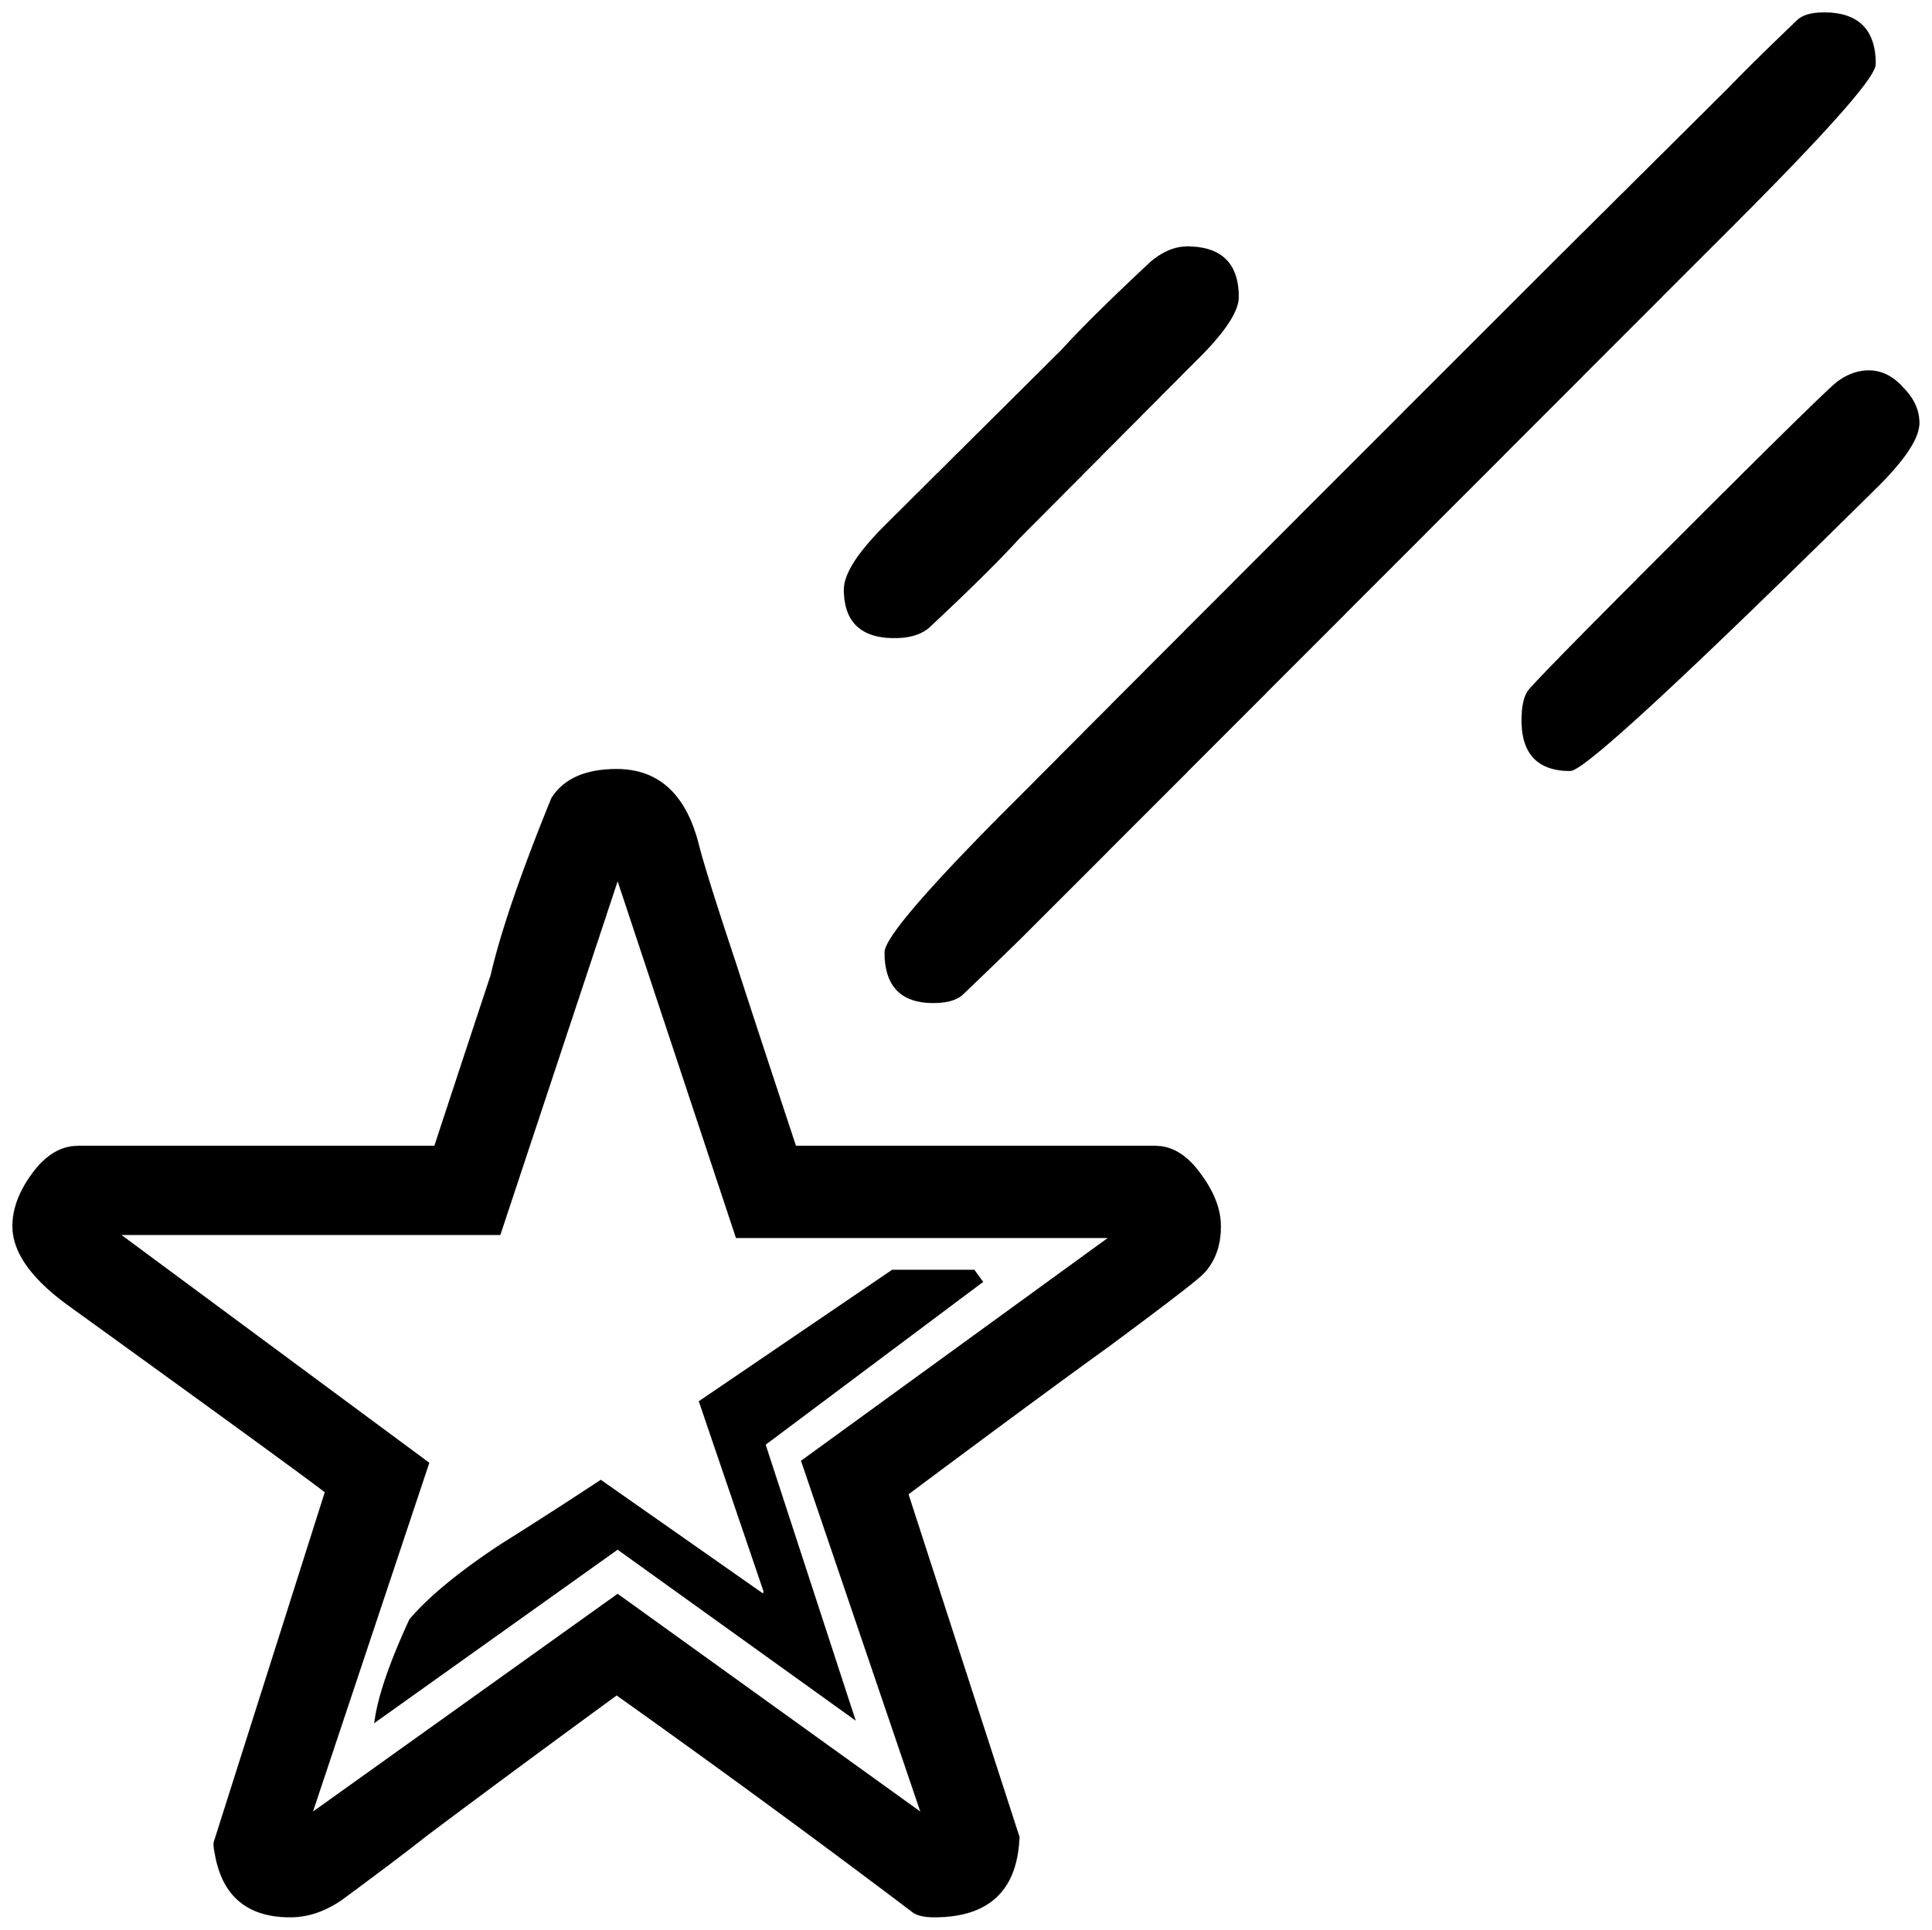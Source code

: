


\begin{tikzpicture}[y=0.80pt, x=0.80pt, yscale=-1.0, xscale=1.0, inner sep=0pt, outer sep=0pt]
\begin{scope}[shift={(100.0,1719.0)},nonzero rule]
  \path[draw=.,fill=.,line width=1.600pt] (2002.0,-1142.0) ..
    controls (2002.0,-1127.333) and (1988.333,-1106.333) ..
    (1961.0,-1079.0) .. controls (1767.667,-887.667) and
    (1664.333,-792.0) .. (1651.0,-792.0) .. controls
    (1619.0,-792.0) and (1603.0,-808.667) .. (1603.0,-842.0) ..
    controls (1603.0,-855.333) and (1605.0,-865.0) ..
    (1609.0,-871.0) .. controls (1613.667,-877.667) and
    (1665.0,-930.0) .. (1763.0,-1028.0) .. controls
    (1861.0,-1126.0) and (1913.667,-1177.667) .. (1921.0,-1183.0) ..
    controls (1931.0,-1190.333) and (1941.333,-1194.0) ..
    (1952.0,-1194.0) .. controls (1964.667,-1194.0) and
    (1976.0,-1188.333) .. (1986.0,-1177.0) .. controls
    (1996.667,-1166.333) and (2002.0,-1154.667) .. (2002.0,-1142.0) --
    cycle(1958.0,-1504.0) .. controls (1958.0,-1491.333) and
    (1910.0,-1437.0) .. (1814.0,-1341.0) -- (1107.0,-633.0) ..
    controls (1091.667,-617.667) and (1068.667,-595.333) ..
    (1038.0,-566.0) .. controls (1032.0,-560.667) and
    (1022.333,-558.0) .. (1009.0,-558.0) .. controls
    (977.0,-558.0) and (961.0,-574.667) .. (961.0,-608.0) ..
    controls (961.0,-622.667) and (1009.0,-677.667) ..
    (1105.0,-773.0) .. controls (1223.0,-891.667) and
    (1400.0,-1069.0) .. (1636.0,-1305.0) -- (1811.0,-1479.0) ..
    controls (1826.333,-1495.0) and (1849.667,-1518.0) ..
    (1881.0,-1548.0) .. controls (1886.333,-1552.667) and
    (1895.0,-1555.0) .. (1907.0,-1555.0) .. controls
    (1941.0,-1555.0) and (1958.0,-1538.0) .. (1958.0,-1504.0) --
    cycle(1316.0,-1269.0) .. controls (1316.0,-1254.333) and
    (1301.333,-1232.667) .. (1272.0,-1204.0) .. controls
    (1265.333,-1197.333) and (1206.333,-1138.0) .. (1095.0,-1026.0) ..
    controls (1075.667,-1004.667) and (1045.333,-974.667) ..
    (1004.0,-936.0) .. controls (996.0,-929.333) and
    (984.667,-926.0) .. (970.0,-926.0) .. controls (936.667,-926.0)
    and (920.0,-942.0) .. (920.0,-974.0) .. controls
    (920.0,-989.333) and (933.667,-1010.667) .. (961.0,-1038.0) --
    (1139.0,-1215.0) .. controls (1158.333,-1236.333) and
    (1188.333,-1266.0) .. (1229.0,-1304.0) .. controls
    (1241.0,-1314.0) and (1253.0,-1319.0) .. (1265.0,-1319.0) ..
    controls (1299.0,-1319.0) and (1316.0,-1302.333) ..
    (1316.0,-1269.0) -- cycle(1298.0,-332.0) .. controls
    (1298.0,-312.0) and (1292.0,-296.0) .. (1280.0,-284.0) ..
    controls (1273.333,-277.333) and (1241.667,-253.0) ..
    (1185.0,-211.0) .. controls (1139.667,-178.333) and
    (1072.333,-128.667) .. (983.0,-62.0) -- (1095.0,284.0) ..
    controls (1093.0,337.333) and (1064.667,364.0) .. (1010.0,364.0)
    .. controls (1001.333,364.0) and (994.667,362.667) ..
    (990.0,360.0) .. controls (894.0,287.333) and (794.0,214.0) ..
    (690.0,140.0) .. controls (620.667,190.667) and (556.667,238.0) ..
    (498.0,282.0) .. controls (478.667,297.333) and (450.0,319.0) ..
    (412.0,347.0) .. controls (395.333,358.333) and (378.333,364.0) ..
    (361.0,364.0) .. controls (318.333,364.0) and (293.333,343.0) ..
    (286.0,301.0) .. controls (284.667,294.333) and (284.333,290.333) ..
    (285.0,289.0) -- (397.0,-64.0) .. controls (383.667,-74.667) and
    (297.667,-137.333) .. (139.0,-252.0) .. controls (101.0,-279.333)
    and (82.0,-306.0) .. (82.0,-332.0) .. controls (82.0,-349.333)
    and (88.667,-367.0) .. (102.0,-385.0) .. controls
    (115.333,-403.0) and (130.333,-412.0) .. (147.0,-412.0) --
    (507.0,-412.0) .. controls (519.667,-450.667) and (538.667,-508.333)
    .. (564.0,-585.0) .. controls (574.0,-628.333) and
    (594.333,-687.667) .. (625.0,-763.0) .. controls (637.0,-782.333)
    and (658.667,-792.0) .. (690.0,-792.0) .. controls
    (732.0,-792.0) and (759.333,-766.667) .. (772.0,-716.0) ..
    controls (777.333,-695.333) and (789.667,-656.0) .. (809.0,-598.0)
    .. controls (822.333,-556.667) and (842.667,-494.667) ..
    (870.0,-412.0) -- (1233.0,-412.0) .. controls
    (1249.667,-412.0) and (1264.667,-402.667) .. (1278.0,-384.0) ..
    controls (1291.333,-366.0) and (1298.0,-348.667) ..
    (1298.0,-332.0) -- cycle(1188.0,-321.0) -- (811.0,-321.0) --
    (691.0,-683.0) -- (572.0,-324.0) -- (188.0,-324.0) --
    (500.0,-93.0) -- (382.0,261.0) -- (691.0,40.0) --
    (998.0,261.0) -- (877.0,-95.0) -- (1188.0,-321.0) --
    cycle(1058.0,-276.0) -- (839.0,-112.0) -- (929.0,164.0) --
    (691.0,-7.0) -- (447.0,167.0) .. controls (450.333,142.333) and
    (462.0,108.333) .. (482.0,65.0) .. controls (501.333,42.333) and
    (531.667,17.333) .. (573.0,-10.0) .. controls (607.0,-31.333) and
    (640.667,-53.0) .. (674.0,-75.0) -- (838.0,40.0) .. controls
    (838.667,38.667) and (839.0,37.333) .. (839.0,36.0) --
    (774.0,-155.0) -- (968.0,-287.0) -- (1050.0,-287.0) --
    (1058.0,-276.0) -- cycle;
\end{scope}

\end{tikzpicture}

